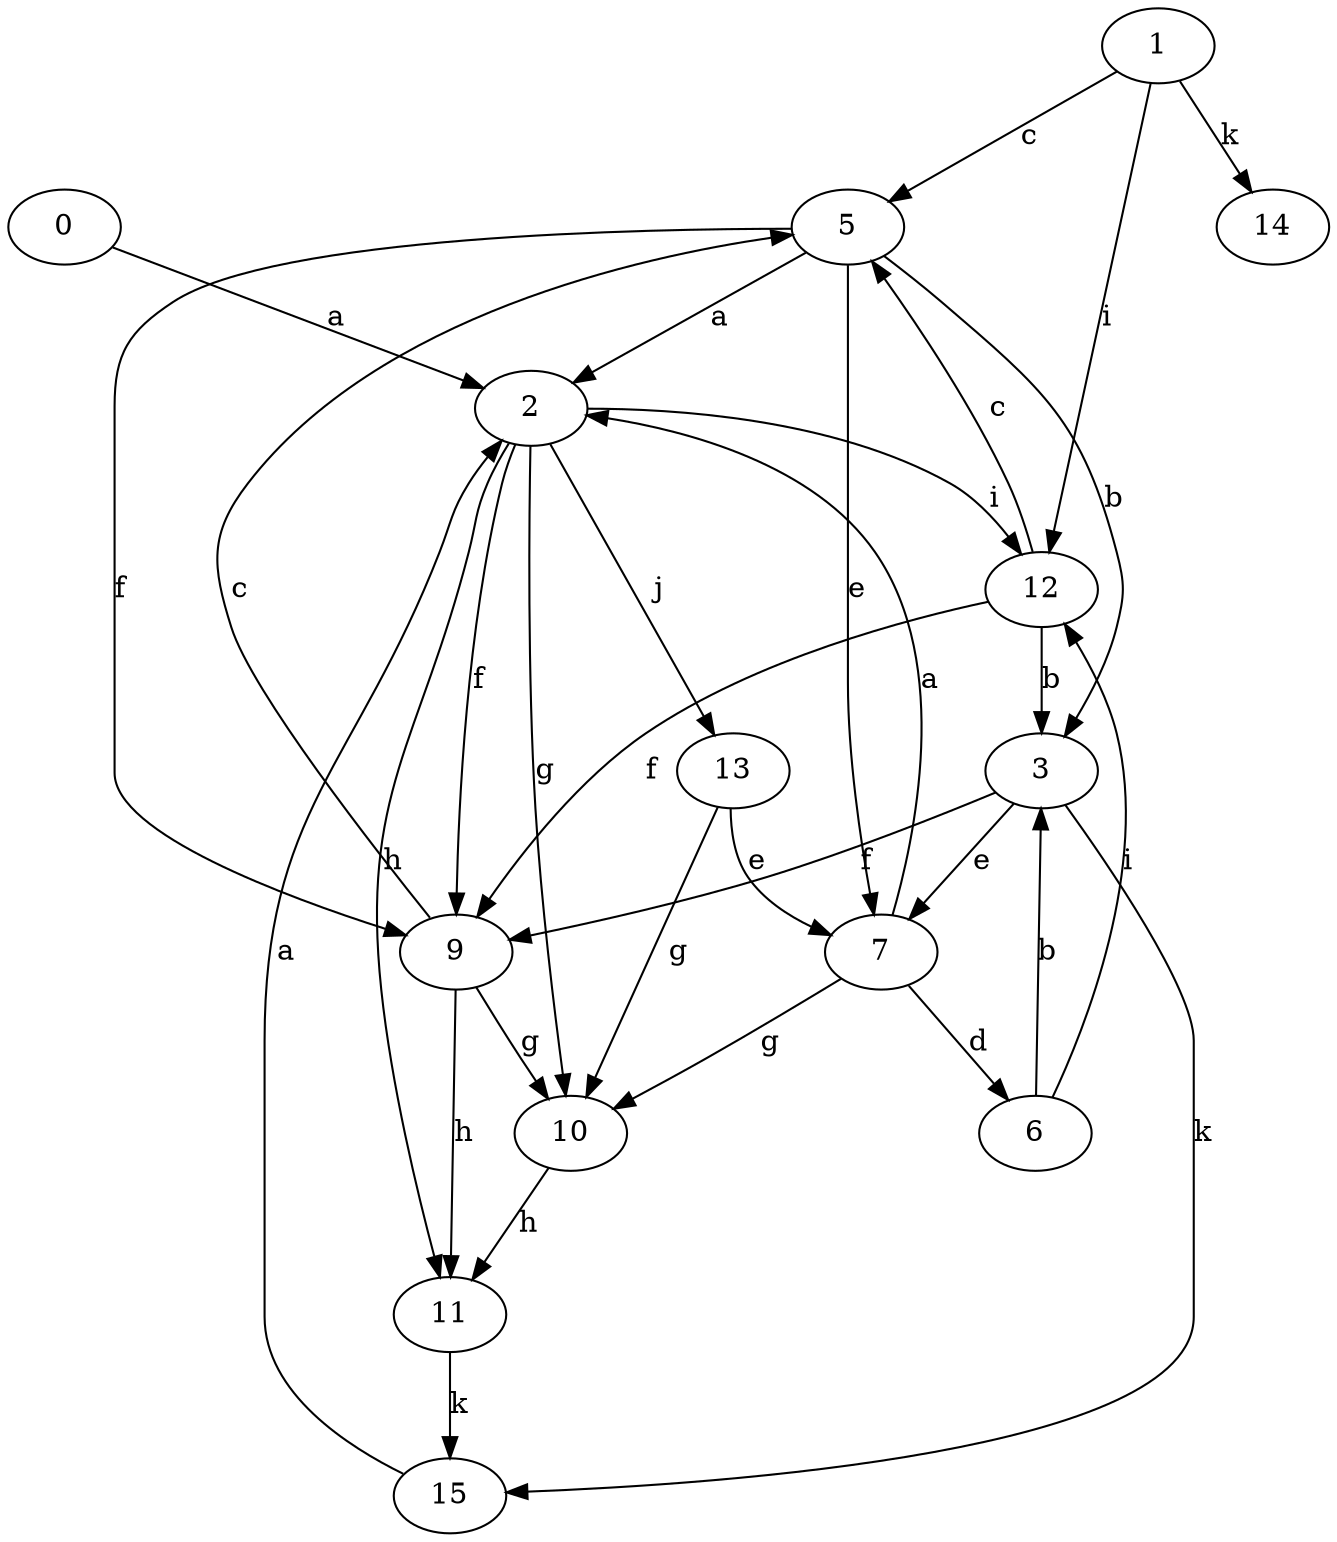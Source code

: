 strict digraph  {
1;
2;
3;
5;
6;
7;
9;
10;
11;
12;
13;
0;
14;
15;
1 -> 5  [label=c];
1 -> 12  [label=i];
1 -> 14  [label=k];
2 -> 9  [label=f];
2 -> 10  [label=g];
2 -> 11  [label=h];
2 -> 12  [label=i];
2 -> 13  [label=j];
3 -> 7  [label=e];
3 -> 9  [label=f];
3 -> 15  [label=k];
5 -> 2  [label=a];
5 -> 3  [label=b];
5 -> 7  [label=e];
5 -> 9  [label=f];
6 -> 3  [label=b];
6 -> 12  [label=i];
7 -> 2  [label=a];
7 -> 6  [label=d];
7 -> 10  [label=g];
9 -> 5  [label=c];
9 -> 10  [label=g];
9 -> 11  [label=h];
10 -> 11  [label=h];
11 -> 15  [label=k];
12 -> 3  [label=b];
12 -> 5  [label=c];
12 -> 9  [label=f];
13 -> 7  [label=e];
13 -> 10  [label=g];
0 -> 2  [label=a];
15 -> 2  [label=a];
}
